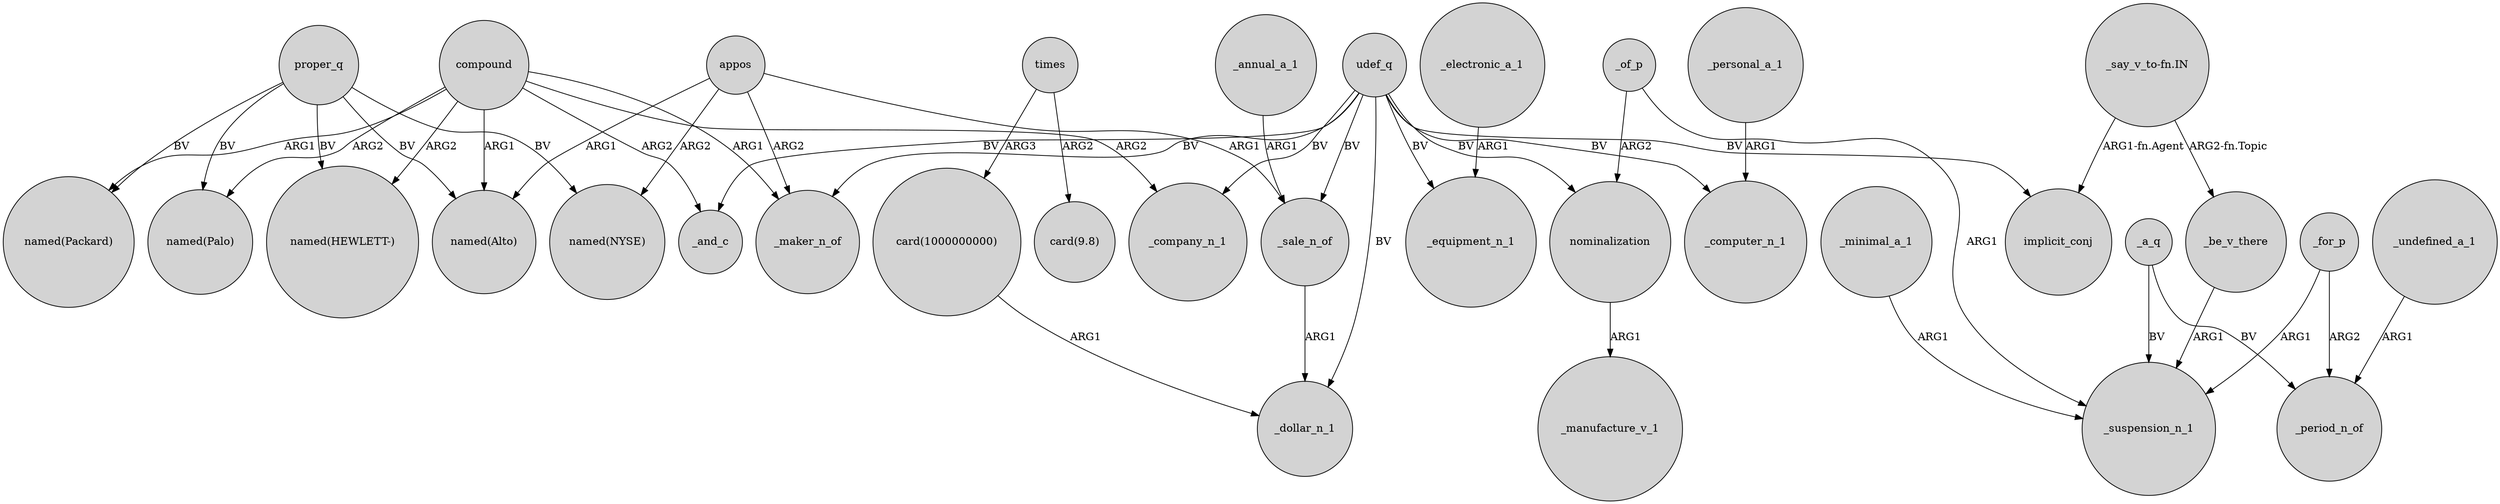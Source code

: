 digraph {
	node [shape=circle style=filled]
	udef_q -> _company_n_1 [label=BV]
	udef_q -> _equipment_n_1 [label=BV]
	_minimal_a_1 -> _suspension_n_1 [label=ARG1]
	_a_q -> _period_n_of [label=BV]
	proper_q -> "named(Alto)" [label=BV]
	times -> "card(9.8)" [label=ARG2]
	proper_q -> "named(Packard)" [label=BV]
	_for_p -> _suspension_n_1 [label=ARG1]
	compound -> _company_n_1 [label=ARG2]
	appos -> "named(NYSE)" [label=ARG2]
	_electronic_a_1 -> _equipment_n_1 [label=ARG1]
	compound -> _maker_n_of [label=ARG1]
	_of_p -> _suspension_n_1 [label=ARG1]
	nominalization -> _manufacture_v_1 [label=ARG1]
	compound -> "named(Alto)" [label=ARG1]
	_for_p -> _period_n_of [label=ARG2]
	udef_q -> implicit_conj [label=BV]
	udef_q -> _computer_n_1 [label=BV]
	appos -> _maker_n_of [label=ARG2]
	compound -> "named(HEWLETT-)" [label=ARG2]
	times -> "card(1000000000)" [label=ARG3]
	proper_q -> "named(NYSE)" [label=BV]
	_annual_a_1 -> _sale_n_of [label=ARG1]
	compound -> "named(Packard)" [label=ARG1]
	compound -> _and_c [label=ARG2]
	appos -> _sale_n_of [label=ARG1]
	_undefined_a_1 -> _period_n_of [label=ARG1]
	_personal_a_1 -> _computer_n_1 [label=ARG1]
	_of_p -> nominalization [label=ARG2]
	udef_q -> _maker_n_of [label=BV]
	"_say_v_to-fn.IN" -> _be_v_there [label="ARG2-fn.Topic"]
	udef_q -> nominalization [label=BV]
	proper_q -> "named(Palo)" [label=BV]
	_a_q -> _suspension_n_1 [label=BV]
	udef_q -> _sale_n_of [label=BV]
	proper_q -> "named(HEWLETT-)" [label=BV]
	"_say_v_to-fn.IN" -> implicit_conj [label="ARG1-fn.Agent"]
	appos -> "named(Alto)" [label=ARG1]
	"card(1000000000)" -> _dollar_n_1 [label=ARG1]
	_be_v_there -> _suspension_n_1 [label=ARG1]
	udef_q -> _and_c [label=BV]
	compound -> "named(Palo)" [label=ARG2]
	udef_q -> _dollar_n_1 [label=BV]
	_sale_n_of -> _dollar_n_1 [label=ARG1]
}
